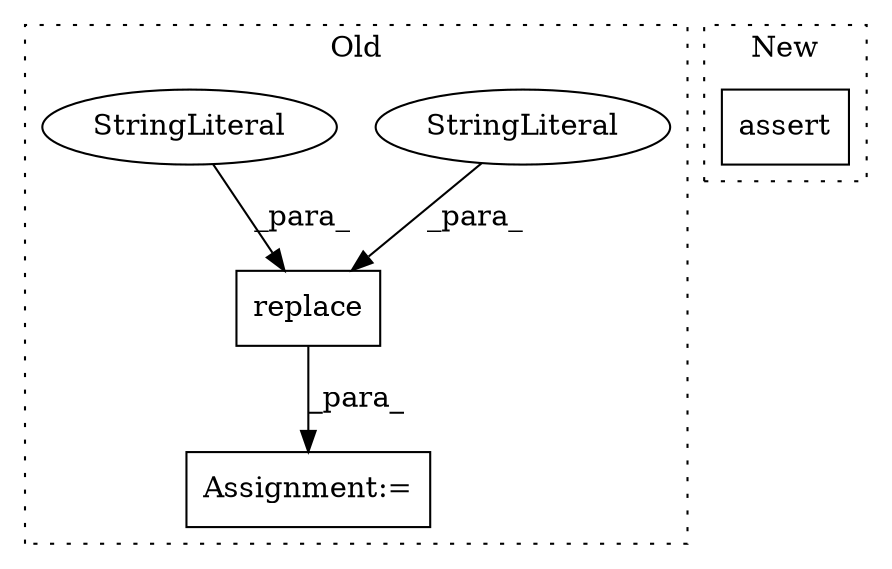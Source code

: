digraph G {
subgraph cluster0 {
1 [label="replace" a="32" s="14315,14331" l="8,1" shape="box"];
3 [label="StringLiteral" a="45" s="14328" l="3" shape="ellipse"];
4 [label="Assignment:=" a="7" s="14267" l="1" shape="box"];
5 [label="StringLiteral" a="45" s="14323" l="4" shape="ellipse"];
label = "Old";
style="dotted";
}
subgraph cluster1 {
2 [label="assert" a="6" s="13856" l="7" shape="box"];
label = "New";
style="dotted";
}
1 -> 4 [label="_para_"];
3 -> 1 [label="_para_"];
5 -> 1 [label="_para_"];
}